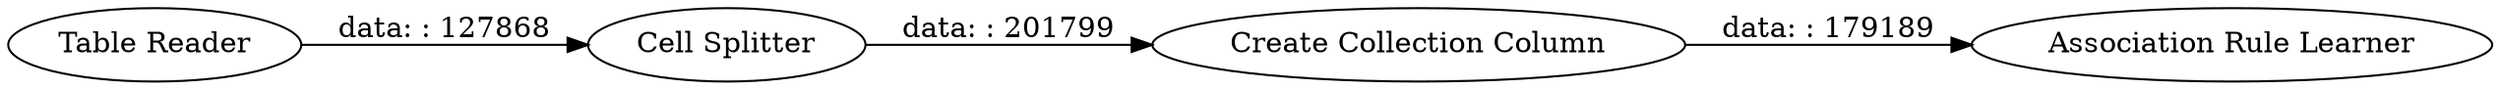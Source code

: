 digraph {
	"-5876632412293504365_1" [label="Table Reader"]
	"-5876632412293504365_3" [label="Create Collection Column"]
	"-5876632412293504365_2" [label="Cell Splitter"]
	"-5876632412293504365_4" [label="Association Rule Learner"]
	"-5876632412293504365_3" -> "-5876632412293504365_4" [label="data: : 179189"]
	"-5876632412293504365_1" -> "-5876632412293504365_2" [label="data: : 127868"]
	"-5876632412293504365_2" -> "-5876632412293504365_3" [label="data: : 201799"]
	rankdir=LR
}
